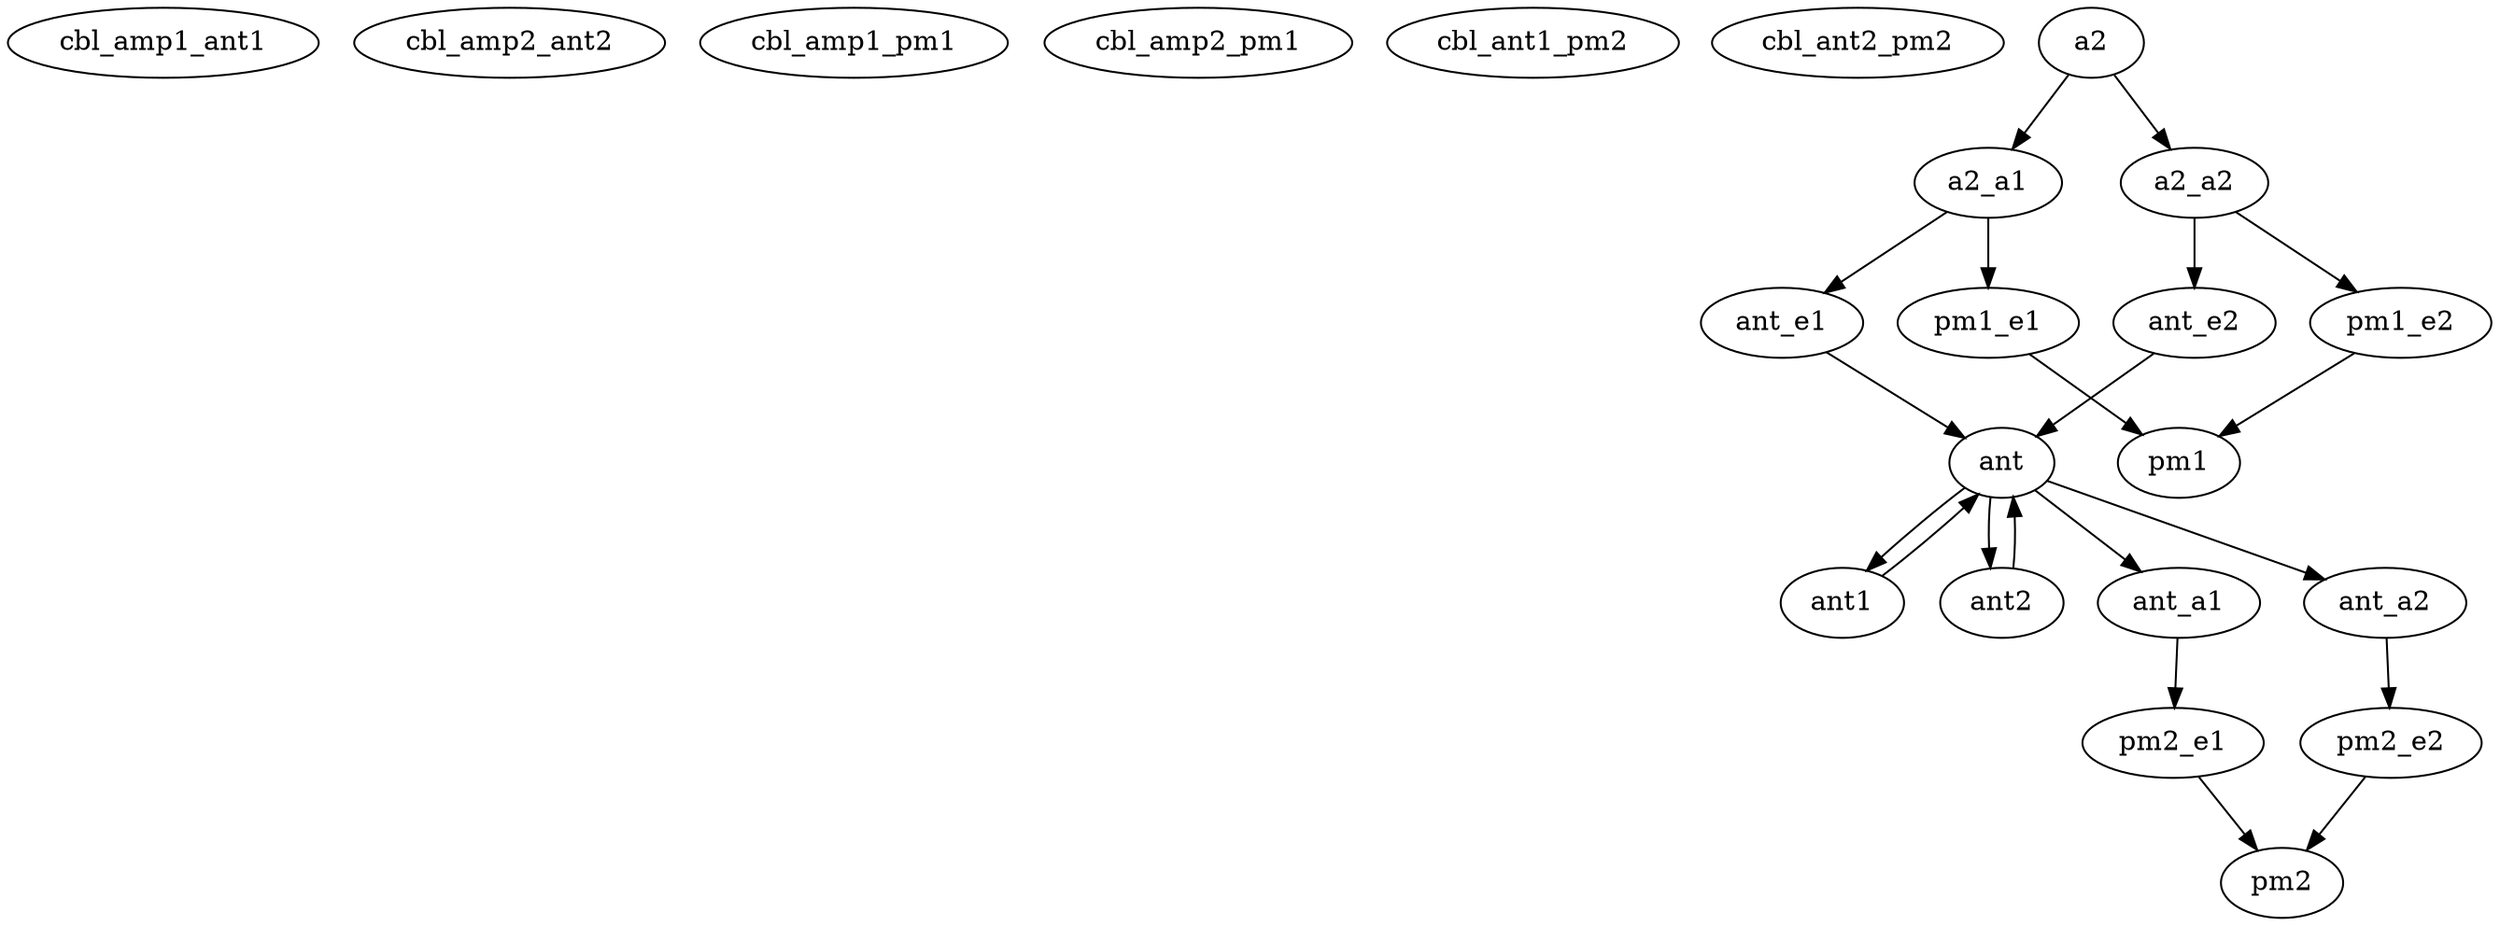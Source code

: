 digraph { 
       cbl_amp1_ant1 [ini="umd-cable-AMP-ANT_LF.ini" condition="f <= 1e9"] 
       cbl_amp2_ant2 [ini="umd-cable-AMP-ANT_HF.ini" condition="f > 1e9"] 
       cbl_amp1_pm1 [ini="umd-cable-PM-FWD_LF.ini" condition="f <= 1e9"] 
       cbl_amp2_pm1 [ini="umd-cable-PM-FWD_HF.ini" condition="f > 1e9"] 
       cbl_ant1_pm2 [ini="umd-cable-PM-REV_LF.ini" condition="f <= 1e9"] 
       cbl_ant2_pm2 [ini="umd-cable-PM-REV_HF.ini" condition="f > 1e9"] 
       
       a2 -> a2_a1
       a2 -> a2_a2
       a2_a1 -> ant_e1 [dev=cbl_amp1_ant1 what="S21"]
       a2_a2 -> ant_e2 [dev=cbl_amp2_ant2 what="S21"]
       a2_a1 -> pm1_e1 [dev=cbl_amp1_pm1 what="S21"]
       a2_a2 -> pm1_e2 [dev=cbl_amp2_pm1 what="S21"]
       pm1_e1 -> pm1
       pm1_e2 -> pm1
       ant_e1 -> ant
       ant_e2 -> ant
       ant -> ant1 
       ant -> ant2 
       ant1 -> ant 
       ant2 -> ant 
       ant -> ant_a1
       ant -> ant_a2
       ant_a1 -> pm2_e1 [dev=cbl_ant1_pm2 what="S21"]
       ant_a2 -> pm2_e2 [dev=cbl_ant2_pm2 what="S21"]
       pm2_e1 -> pm2
       pm2_e2 -> pm2
       }
